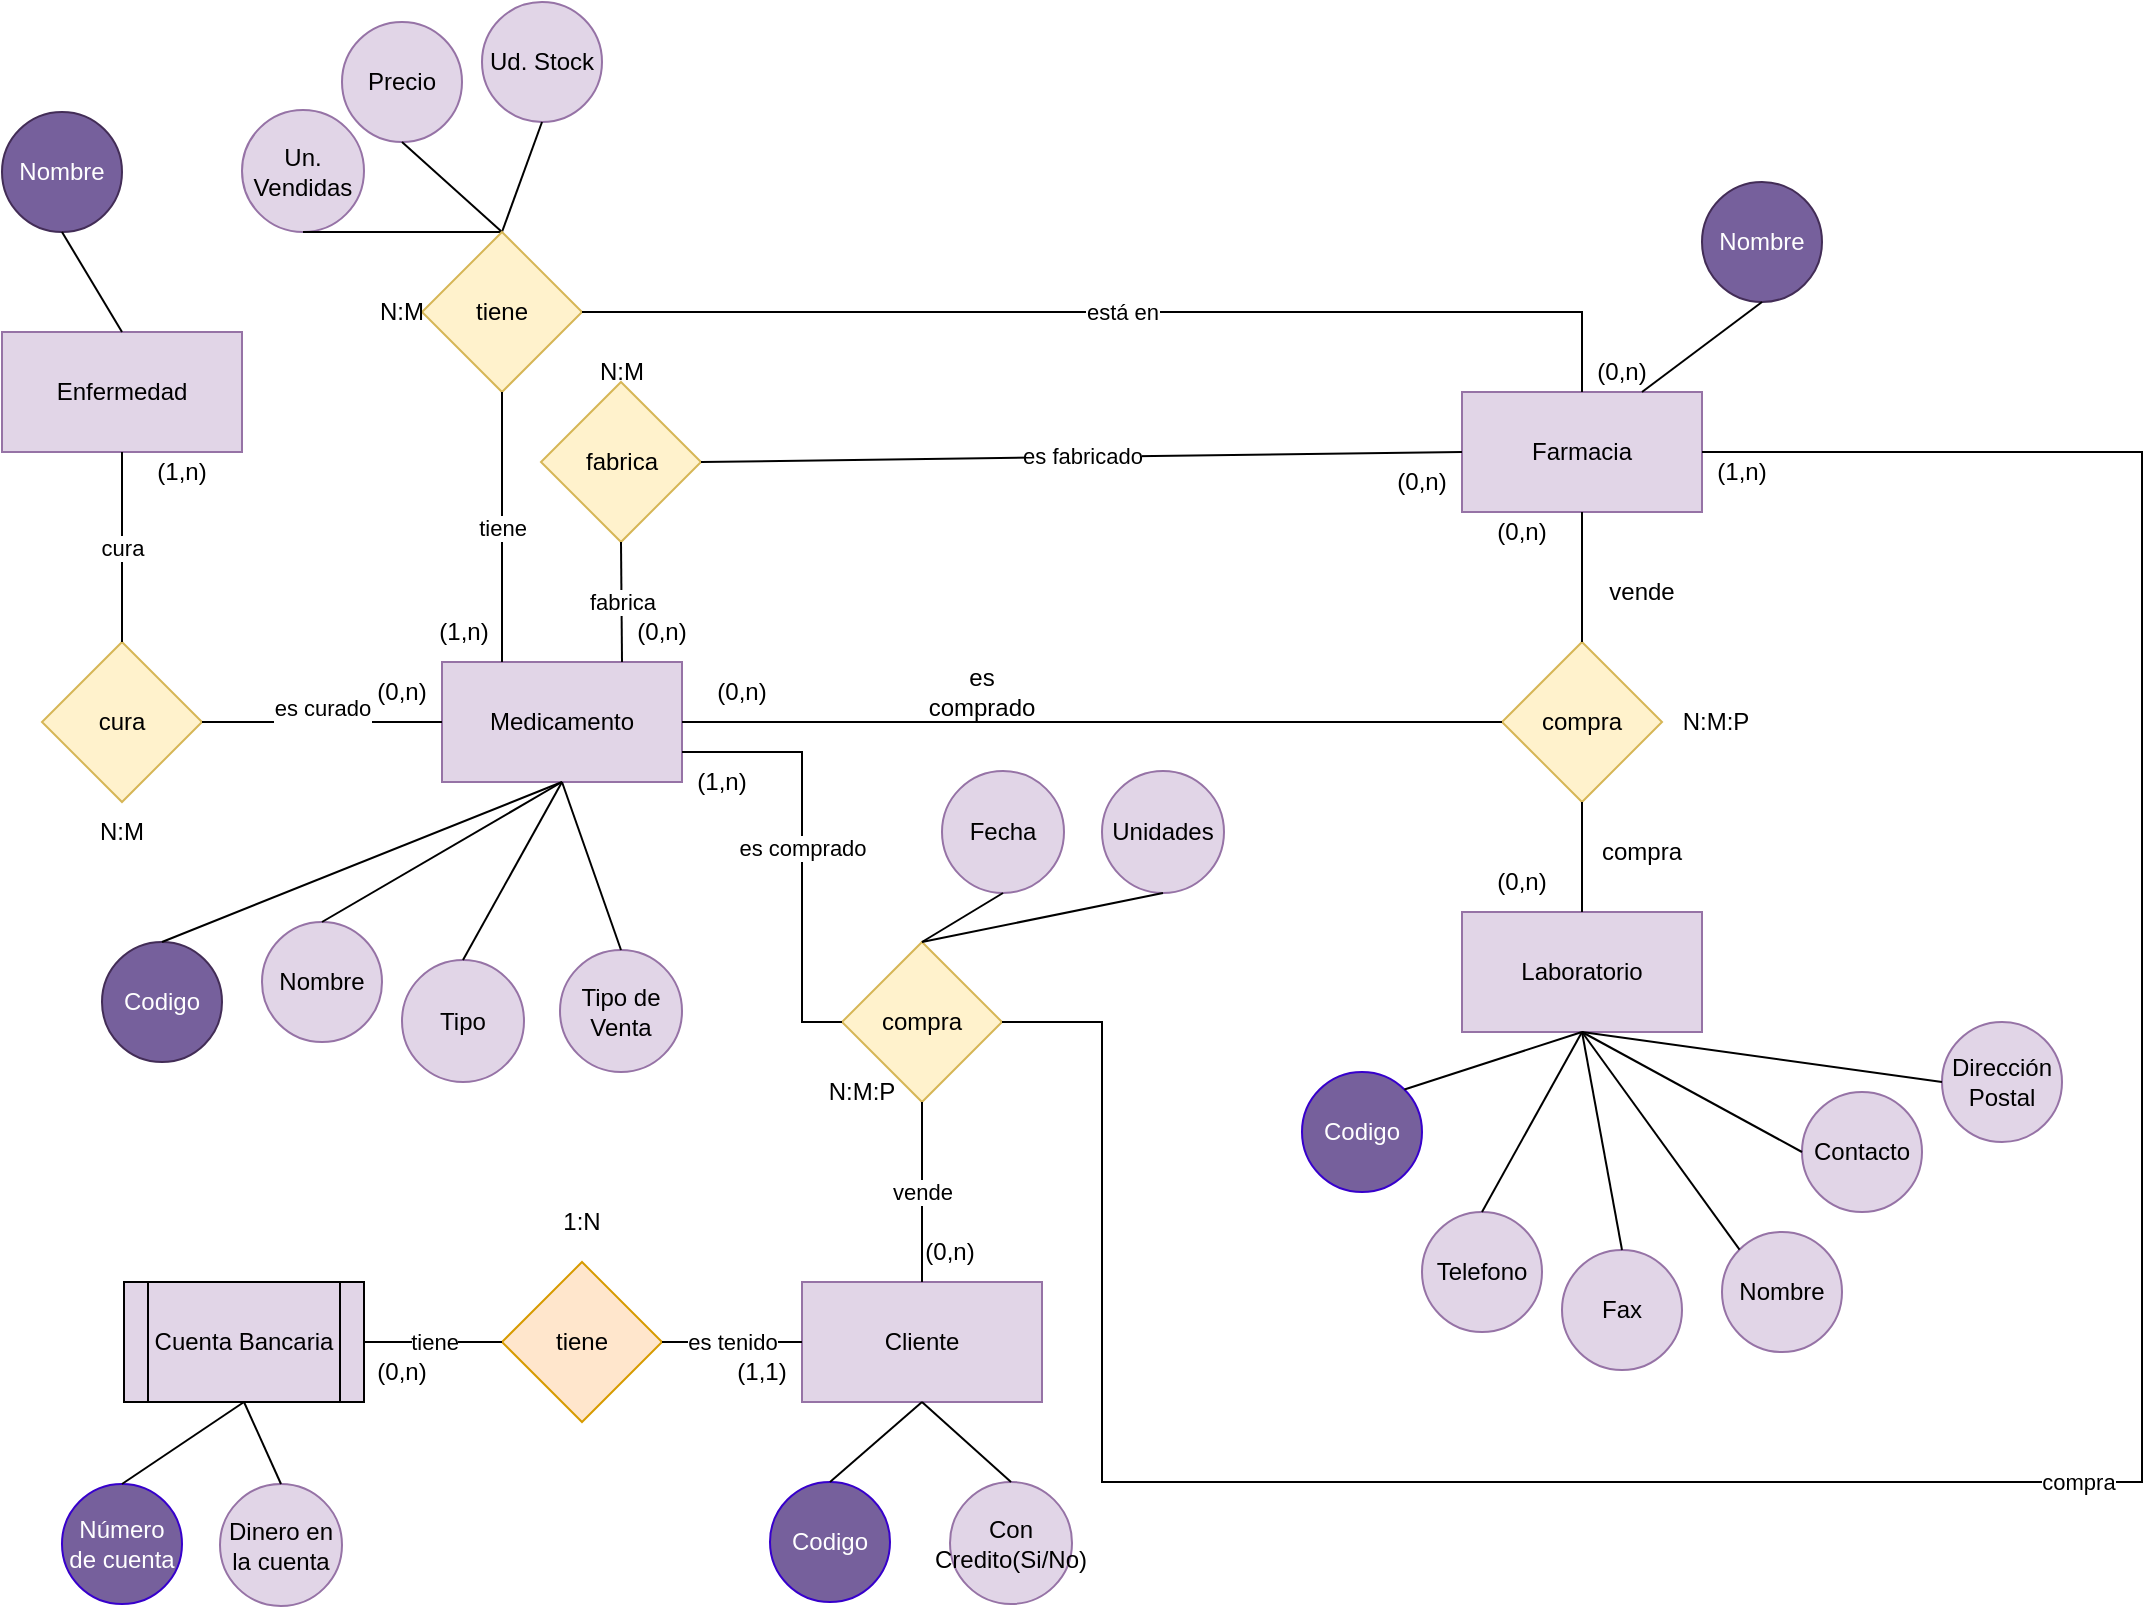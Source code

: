 <mxfile version="24.7.16">
  <diagram name="Página-1" id="PJ1ZKr2Hb8yGhE3uszC_">
    <mxGraphModel grid="1" page="1" gridSize="10" guides="1" tooltips="1" connect="1" arrows="1" fold="1" pageScale="1" pageWidth="827" pageHeight="1169" math="0" shadow="0">
      <root>
        <mxCell id="0" />
        <mxCell id="1" parent="0" />
        <mxCell id="C6MZclwZwIshW8--uffp-1" value="Codigo" style="ellipse;whiteSpace=wrap;html=1;aspect=fixed;fillColor=#76609C;strokeColor=#432D57;fontColor=#ffffff;" vertex="1" parent="1">
          <mxGeometry x="-10" y="790" width="60" height="60" as="geometry" />
        </mxCell>
        <mxCell id="C6MZclwZwIshW8--uffp-2" value="Medicamento" style="whiteSpace=wrap;html=1;fillColor=#e1d5e7;strokeColor=#9673a6;" vertex="1" parent="1">
          <mxGeometry x="160" y="650" width="120" height="60" as="geometry" />
        </mxCell>
        <mxCell id="C6MZclwZwIshW8--uffp-6" value="" style="endArrow=none;html=1;rounded=0;entryX=0.5;entryY=1;entryDx=0;entryDy=0;exitX=0.5;exitY=0;exitDx=0;exitDy=0;" edge="1" parent="1" source="C6MZclwZwIshW8--uffp-1" target="C6MZclwZwIshW8--uffp-2">
          <mxGeometry width="50" height="50" relative="1" as="geometry">
            <mxPoint x="390" y="-120" as="sourcePoint" />
            <mxPoint x="440" y="-170" as="targetPoint" />
          </mxGeometry>
        </mxCell>
        <mxCell id="C6MZclwZwIshW8--uffp-8" value="Nombre" style="ellipse;whiteSpace=wrap;html=1;aspect=fixed;fillColor=#e1d5e7;strokeColor=#9673a6;" vertex="1" parent="1">
          <mxGeometry x="70" y="780" width="60" height="60" as="geometry" />
        </mxCell>
        <mxCell id="C6MZclwZwIshW8--uffp-9" value="" style="endArrow=none;html=1;rounded=0;exitX=0.5;exitY=0;exitDx=0;exitDy=0;entryX=0.5;entryY=1;entryDx=0;entryDy=0;" edge="1" parent="1" source="C6MZclwZwIshW8--uffp-8" target="C6MZclwZwIshW8--uffp-2">
          <mxGeometry width="50" height="50" relative="1" as="geometry">
            <mxPoint x="210" y="-140" as="sourcePoint" />
            <mxPoint x="260" y="-190" as="targetPoint" />
          </mxGeometry>
        </mxCell>
        <mxCell id="C6MZclwZwIshW8--uffp-10" value="Tipo" style="ellipse;whiteSpace=wrap;html=1;aspect=fixed;shadow=0;fillColor=#e1d5e7;strokeColor=#9673a6;" vertex="1" parent="1">
          <mxGeometry x="140" y="799" width="61" height="61" as="geometry" />
        </mxCell>
        <mxCell id="C6MZclwZwIshW8--uffp-11" value="" style="endArrow=none;html=1;rounded=0;exitX=0.5;exitY=0;exitDx=0;exitDy=0;entryX=0.5;entryY=1;entryDx=0;entryDy=0;" edge="1" parent="1" source="C6MZclwZwIshW8--uffp-10" target="C6MZclwZwIshW8--uffp-2">
          <mxGeometry width="50" height="50" relative="1" as="geometry">
            <mxPoint x="210" y="-140" as="sourcePoint" />
            <mxPoint x="260" y="-190" as="targetPoint" />
          </mxGeometry>
        </mxCell>
        <mxCell id="C6MZclwZwIshW8--uffp-12" value="Ud. Stock" style="ellipse;whiteSpace=wrap;html=1;aspect=fixed;fillColor=#e1d5e7;strokeColor=#9673a6;" vertex="1" parent="1">
          <mxGeometry x="180" y="320" width="60" height="60" as="geometry" />
        </mxCell>
        <mxCell id="C6MZclwZwIshW8--uffp-13" value="Un. Vendidas" style="ellipse;whiteSpace=wrap;html=1;aspect=fixed;fillColor=#e1d5e7;strokeColor=#9673a6;" vertex="1" parent="1">
          <mxGeometry x="60" y="374" width="61" height="61" as="geometry" />
        </mxCell>
        <mxCell id="C6MZclwZwIshW8--uffp-14" value="" style="endArrow=none;html=1;rounded=0;exitX=0.5;exitY=1;exitDx=0;exitDy=0;entryX=0.5;entryY=0;entryDx=0;entryDy=0;" edge="1" parent="1" source="C6MZclwZwIshW8--uffp-12" target="C6MZclwZwIshW8--uffp-46">
          <mxGeometry width="50" height="50" relative="1" as="geometry">
            <mxPoint x="210" y="-130" as="sourcePoint" />
            <mxPoint x="240" y="-220" as="targetPoint" />
          </mxGeometry>
        </mxCell>
        <mxCell id="C6MZclwZwIshW8--uffp-15" value="" style="endArrow=none;html=1;rounded=0;exitX=0.5;exitY=1;exitDx=0;exitDy=0;entryX=0.5;entryY=0;entryDx=0;entryDy=0;" edge="1" parent="1" source="C6MZclwZwIshW8--uffp-13" target="C6MZclwZwIshW8--uffp-46">
          <mxGeometry width="50" height="50" relative="1" as="geometry">
            <mxPoint x="210" y="-130" as="sourcePoint" />
            <mxPoint x="260" y="-180" as="targetPoint" />
          </mxGeometry>
        </mxCell>
        <mxCell id="C6MZclwZwIshW8--uffp-16" value="Precio" style="ellipse;whiteSpace=wrap;html=1;aspect=fixed;fillColor=#e1d5e7;strokeColor=#9673a6;" vertex="1" parent="1">
          <mxGeometry x="110" y="330" width="60" height="60" as="geometry" />
        </mxCell>
        <mxCell id="C6MZclwZwIshW8--uffp-17" value="" style="endArrow=none;html=1;rounded=0;exitX=0.5;exitY=1;exitDx=0;exitDy=0;entryX=0.5;entryY=0;entryDx=0;entryDy=0;" edge="1" parent="1" source="C6MZclwZwIshW8--uffp-16" target="C6MZclwZwIshW8--uffp-46">
          <mxGeometry width="50" height="50" relative="1" as="geometry">
            <mxPoint x="360" y="-130" as="sourcePoint" />
            <mxPoint x="240" y="-220" as="targetPoint" />
          </mxGeometry>
        </mxCell>
        <mxCell id="C6MZclwZwIshW8--uffp-18" value="Tipo de Venta" style="ellipse;whiteSpace=wrap;html=1;aspect=fixed;fillColor=#e1d5e7;strokeColor=#9673a6;" vertex="1" parent="1">
          <mxGeometry x="219" y="794" width="61" height="61" as="geometry" />
        </mxCell>
        <mxCell id="C6MZclwZwIshW8--uffp-19" value="" style="endArrow=none;html=1;rounded=0;exitX=0.5;exitY=0;exitDx=0;exitDy=0;entryX=0.5;entryY=1;entryDx=0;entryDy=0;" edge="1" parent="1" source="C6MZclwZwIshW8--uffp-18" target="C6MZclwZwIshW8--uffp-2">
          <mxGeometry width="50" height="50" relative="1" as="geometry">
            <mxPoint x="440" y="790" as="sourcePoint" />
            <mxPoint x="490" y="740" as="targetPoint" />
          </mxGeometry>
        </mxCell>
        <mxCell id="C6MZclwZwIshW8--uffp-20" value="Farmacia" style="rounded=0;whiteSpace=wrap;html=1;fillColor=#e1d5e7;strokeColor=#9673a6;" vertex="1" parent="1">
          <mxGeometry x="670" y="515" width="120" height="60" as="geometry" />
        </mxCell>
        <mxCell id="C6MZclwZwIshW8--uffp-21" value="Laboratorio" style="rounded=0;whiteSpace=wrap;html=1;direction=west;fillColor=#e1d5e7;strokeColor=#9673a6;" vertex="1" parent="1">
          <mxGeometry x="670" y="775" width="120" height="60" as="geometry" />
        </mxCell>
        <mxCell id="C6MZclwZwIshW8--uffp-22" value="Fax" style="ellipse;whiteSpace=wrap;html=1;aspect=fixed;fillColor=#e1d5e7;strokeColor=#9673a6;" vertex="1" parent="1">
          <mxGeometry x="720" y="944" width="60" height="60" as="geometry" />
        </mxCell>
        <mxCell id="C6MZclwZwIshW8--uffp-23" value="Codigo" style="ellipse;whiteSpace=wrap;html=1;aspect=fixed;fillColor=#76609C;fontColor=#ffffff;strokeColor=#3700CC;" vertex="1" parent="1">
          <mxGeometry x="590" y="855" width="60" height="60" as="geometry" />
        </mxCell>
        <mxCell id="C6MZclwZwIshW8--uffp-24" value="Nombre" style="ellipse;whiteSpace=wrap;html=1;aspect=fixed;fillColor=#e1d5e7;strokeColor=#9673a6;" vertex="1" parent="1">
          <mxGeometry x="800" y="935" width="60" height="60" as="geometry" />
        </mxCell>
        <mxCell id="C6MZclwZwIshW8--uffp-25" value="Telefono" style="ellipse;whiteSpace=wrap;html=1;aspect=fixed;fillColor=#e1d5e7;strokeColor=#9673a6;" vertex="1" parent="1">
          <mxGeometry x="650" y="925" width="60" height="60" as="geometry" />
        </mxCell>
        <mxCell id="C6MZclwZwIshW8--uffp-26" value="Dirección Postal" style="ellipse;whiteSpace=wrap;html=1;aspect=fixed;fillColor=#e1d5e7;strokeColor=#9673a6;" vertex="1" parent="1">
          <mxGeometry x="910" y="830" width="60" height="60" as="geometry" />
        </mxCell>
        <mxCell id="C6MZclwZwIshW8--uffp-28" value="Contacto" style="ellipse;whiteSpace=wrap;html=1;aspect=fixed;fillColor=#e1d5e7;strokeColor=#9673a6;" vertex="1" parent="1">
          <mxGeometry x="840" y="865" width="60" height="60" as="geometry" />
        </mxCell>
        <mxCell id="C6MZclwZwIshW8--uffp-29" value="" style="endArrow=none;html=1;rounded=0;entryX=0.5;entryY=0;entryDx=0;entryDy=0;exitX=0;exitY=0.5;exitDx=0;exitDy=0;" edge="1" parent="1" source="C6MZclwZwIshW8--uffp-26" target="C6MZclwZwIshW8--uffp-21">
          <mxGeometry width="50" height="50" relative="1" as="geometry">
            <mxPoint x="670" y="795" as="sourcePoint" />
            <mxPoint x="720" y="745" as="targetPoint" />
          </mxGeometry>
        </mxCell>
        <mxCell id="C6MZclwZwIshW8--uffp-30" value="" style="endArrow=none;html=1;rounded=0;exitX=0;exitY=0.5;exitDx=0;exitDy=0;entryX=0.5;entryY=0;entryDx=0;entryDy=0;" edge="1" parent="1" source="C6MZclwZwIshW8--uffp-28" target="C6MZclwZwIshW8--uffp-21">
          <mxGeometry width="50" height="50" relative="1" as="geometry">
            <mxPoint x="670" y="795" as="sourcePoint" />
            <mxPoint x="720" y="745" as="targetPoint" />
          </mxGeometry>
        </mxCell>
        <mxCell id="C6MZclwZwIshW8--uffp-31" value="" style="endArrow=none;html=1;rounded=0;exitX=0;exitY=0;exitDx=0;exitDy=0;entryX=0.5;entryY=0;entryDx=0;entryDy=0;" edge="1" parent="1" source="C6MZclwZwIshW8--uffp-24" target="C6MZclwZwIshW8--uffp-21">
          <mxGeometry width="50" height="50" relative="1" as="geometry">
            <mxPoint x="670" y="795" as="sourcePoint" />
            <mxPoint x="720" y="745" as="targetPoint" />
          </mxGeometry>
        </mxCell>
        <mxCell id="C6MZclwZwIshW8--uffp-32" value="" style="endArrow=none;html=1;rounded=0;exitX=0.5;exitY=0;exitDx=0;exitDy=0;entryX=0.5;entryY=0;entryDx=0;entryDy=0;" edge="1" parent="1" source="C6MZclwZwIshW8--uffp-22" target="C6MZclwZwIshW8--uffp-21">
          <mxGeometry width="50" height="50" relative="1" as="geometry">
            <mxPoint x="670" y="795" as="sourcePoint" />
            <mxPoint x="720" y="745" as="targetPoint" />
          </mxGeometry>
        </mxCell>
        <mxCell id="C6MZclwZwIshW8--uffp-33" value="" style="endArrow=none;html=1;rounded=0;exitX=0.5;exitY=0;exitDx=0;exitDy=0;entryX=0.5;entryY=0;entryDx=0;entryDy=0;" edge="1" parent="1" source="C6MZclwZwIshW8--uffp-25" target="C6MZclwZwIshW8--uffp-21">
          <mxGeometry width="50" height="50" relative="1" as="geometry">
            <mxPoint x="670" y="795" as="sourcePoint" />
            <mxPoint x="760" y="835" as="targetPoint" />
          </mxGeometry>
        </mxCell>
        <mxCell id="C6MZclwZwIshW8--uffp-34" value="" style="endArrow=none;html=1;rounded=0;exitX=1;exitY=0;exitDx=0;exitDy=0;entryX=0.5;entryY=0;entryDx=0;entryDy=0;" edge="1" parent="1" source="C6MZclwZwIshW8--uffp-23" target="C6MZclwZwIshW8--uffp-21">
          <mxGeometry width="50" height="50" relative="1" as="geometry">
            <mxPoint x="670" y="795" as="sourcePoint" />
            <mxPoint x="720" y="745" as="targetPoint" />
          </mxGeometry>
        </mxCell>
        <mxCell id="C6MZclwZwIshW8--uffp-36" value="&lt;div&gt;Enfermedad&lt;/div&gt;" style="rounded=0;whiteSpace=wrap;html=1;fillColor=#e1d5e7;strokeColor=#9673a6;" vertex="1" parent="1">
          <mxGeometry x="-60" y="485" width="120" height="60" as="geometry" />
        </mxCell>
        <mxCell id="C6MZclwZwIshW8--uffp-38" value="cura" style="rhombus;whiteSpace=wrap;html=1;fillColor=#fff2cc;strokeColor=#d6b656;" vertex="1" parent="1">
          <mxGeometry x="-40" y="640" width="80" height="80" as="geometry" />
        </mxCell>
        <mxCell id="C6MZclwZwIshW8--uffp-39" value="&lt;div&gt;es curado&lt;/div&gt;&lt;div&gt;&lt;br&gt;&lt;/div&gt;" style="endArrow=none;html=1;rounded=0;exitX=0;exitY=0.5;exitDx=0;exitDy=0;entryX=1;entryY=0.5;entryDx=0;entryDy=0;" edge="1" parent="1" source="C6MZclwZwIshW8--uffp-2" target="C6MZclwZwIshW8--uffp-38">
          <mxGeometry width="50" height="50" relative="1" as="geometry">
            <mxPoint x="560" y="610" as="sourcePoint" />
            <mxPoint x="610" y="560" as="targetPoint" />
          </mxGeometry>
        </mxCell>
        <mxCell id="C6MZclwZwIshW8--uffp-40" value="cura" style="endArrow=none;html=1;rounded=0;exitX=0.5;exitY=0;exitDx=0;exitDy=0;entryX=0.5;entryY=1;entryDx=0;entryDy=0;" edge="1" parent="1" source="C6MZclwZwIshW8--uffp-38" target="C6MZclwZwIshW8--uffp-36">
          <mxGeometry width="50" height="50" relative="1" as="geometry">
            <mxPoint x="560" y="610" as="sourcePoint" />
            <mxPoint x="610" y="560" as="targetPoint" />
            <mxPoint as="offset" />
          </mxGeometry>
        </mxCell>
        <mxCell id="C6MZclwZwIshW8--uffp-41" value="(0,n)" style="text;html=1;align=center;verticalAlign=middle;whiteSpace=wrap;rounded=0;" vertex="1" parent="1">
          <mxGeometry x="110" y="650" width="60" height="30" as="geometry" />
        </mxCell>
        <mxCell id="C6MZclwZwIshW8--uffp-42" value="N:M" style="text;html=1;align=center;verticalAlign=middle;whiteSpace=wrap;rounded=0;" vertex="1" parent="1">
          <mxGeometry x="-30" y="720" width="60" height="30" as="geometry" />
        </mxCell>
        <mxCell id="C6MZclwZwIshW8--uffp-43" value="(1,n)" style="text;html=1;align=center;verticalAlign=middle;whiteSpace=wrap;rounded=0;" vertex="1" parent="1">
          <mxGeometry y="540" width="60" height="30" as="geometry" />
        </mxCell>
        <mxCell id="C6MZclwZwIshW8--uffp-45" value="compra" style="rhombus;whiteSpace=wrap;html=1;fillColor=#fff2cc;strokeColor=#d6b656;" vertex="1" parent="1">
          <mxGeometry x="690" y="640" width="80" height="80" as="geometry" />
        </mxCell>
        <mxCell id="C6MZclwZwIshW8--uffp-46" value="tiene" style="rhombus;whiteSpace=wrap;html=1;fillColor=#fff2cc;strokeColor=#d6b656;" vertex="1" parent="1">
          <mxGeometry x="150" y="435" width="80" height="80" as="geometry" />
        </mxCell>
        <mxCell id="C6MZclwZwIshW8--uffp-48" value="está en" style="endArrow=none;html=1;rounded=0;exitX=1;exitY=0.5;exitDx=0;exitDy=0;entryX=0.5;entryY=0;entryDx=0;entryDy=0;" edge="1" parent="1" source="C6MZclwZwIshW8--uffp-46" target="C6MZclwZwIshW8--uffp-20">
          <mxGeometry width="50" height="50" relative="1" as="geometry">
            <mxPoint x="580" y="690" as="sourcePoint" />
            <mxPoint x="630" y="640" as="targetPoint" />
            <Array as="points">
              <mxPoint x="730" y="475" />
            </Array>
          </mxGeometry>
        </mxCell>
        <mxCell id="C6MZclwZwIshW8--uffp-49" value="tiene" style="endArrow=none;html=1;rounded=0;exitX=0.25;exitY=0;exitDx=0;exitDy=0;entryX=0.5;entryY=1;entryDx=0;entryDy=0;" edge="1" parent="1" source="C6MZclwZwIshW8--uffp-2" target="C6MZclwZwIshW8--uffp-46">
          <mxGeometry width="50" height="50" relative="1" as="geometry">
            <mxPoint x="580" y="690" as="sourcePoint" />
            <mxPoint x="630" y="640" as="targetPoint" />
          </mxGeometry>
        </mxCell>
        <mxCell id="C6MZclwZwIshW8--uffp-51" value="(0,n)" style="text;html=1;align=center;verticalAlign=middle;whiteSpace=wrap;rounded=0;" vertex="1" parent="1">
          <mxGeometry x="720" y="490" width="60" height="30" as="geometry" />
        </mxCell>
        <mxCell id="C6MZclwZwIshW8--uffp-52" value="N:M" style="text;html=1;align=center;verticalAlign=middle;whiteSpace=wrap;rounded=0;" vertex="1" parent="1">
          <mxGeometry x="110" y="460" width="60" height="30" as="geometry" />
        </mxCell>
        <mxCell id="C6MZclwZwIshW8--uffp-53" value="(1,n)" style="text;html=1;align=center;verticalAlign=middle;whiteSpace=wrap;rounded=0;" vertex="1" parent="1">
          <mxGeometry x="141" y="620" width="60" height="30" as="geometry" />
        </mxCell>
        <mxCell id="C6MZclwZwIshW8--uffp-56" style="edgeStyle=orthogonalEdgeStyle;rounded=0;orthogonalLoop=1;jettySize=auto;html=1;exitX=0.5;exitY=1;exitDx=0;exitDy=0;" edge="1" parent="1" source="C6MZclwZwIshW8--uffp-52" target="C6MZclwZwIshW8--uffp-52">
          <mxGeometry relative="1" as="geometry" />
        </mxCell>
        <mxCell id="C6MZclwZwIshW8--uffp-57" value="fabrica" style="rhombus;whiteSpace=wrap;html=1;fillColor=#fff2cc;strokeColor=#d6b656;" vertex="1" parent="1">
          <mxGeometry x="209.5" y="510" width="80" height="80" as="geometry" />
        </mxCell>
        <mxCell id="C6MZclwZwIshW8--uffp-58" value="fabrica" style="endArrow=none;html=1;rounded=0;exitX=0.75;exitY=0;exitDx=0;exitDy=0;entryX=0.5;entryY=1;entryDx=0;entryDy=0;" edge="1" parent="1" source="C6MZclwZwIshW8--uffp-2" target="C6MZclwZwIshW8--uffp-57">
          <mxGeometry width="50" height="50" relative="1" as="geometry">
            <mxPoint x="580" y="690" as="sourcePoint" />
            <mxPoint x="630" y="640" as="targetPoint" />
          </mxGeometry>
        </mxCell>
        <mxCell id="C6MZclwZwIshW8--uffp-59" value="es fabricado" style="endArrow=none;html=1;rounded=0;exitX=1;exitY=0.5;exitDx=0;exitDy=0;entryX=0;entryY=0.5;entryDx=0;entryDy=0;" edge="1" parent="1" source="C6MZclwZwIshW8--uffp-57" target="C6MZclwZwIshW8--uffp-20">
          <mxGeometry width="50" height="50" relative="1" as="geometry">
            <mxPoint x="580" y="690" as="sourcePoint" />
            <mxPoint x="630" y="640" as="targetPoint" />
          </mxGeometry>
        </mxCell>
        <mxCell id="C6MZclwZwIshW8--uffp-60" value="N:M" style="text;html=1;align=center;verticalAlign=middle;whiteSpace=wrap;rounded=0;" vertex="1" parent="1">
          <mxGeometry x="220" y="490" width="60" height="30" as="geometry" />
        </mxCell>
        <mxCell id="C6MZclwZwIshW8--uffp-64" value="(0,n)" style="text;html=1;align=center;verticalAlign=middle;whiteSpace=wrap;rounded=0;" vertex="1" parent="1">
          <mxGeometry x="620" y="545" width="60" height="30" as="geometry" />
        </mxCell>
        <mxCell id="C6MZclwZwIshW8--uffp-65" value="(0,n)" style="text;html=1;align=center;verticalAlign=middle;whiteSpace=wrap;rounded=0;" vertex="1" parent="1">
          <mxGeometry x="240" y="620" width="60" height="30" as="geometry" />
        </mxCell>
        <mxCell id="C6MZclwZwIshW8--uffp-66" value="" style="endArrow=none;html=1;rounded=0;exitX=1;exitY=0.5;exitDx=0;exitDy=0;entryX=0;entryY=0.5;entryDx=0;entryDy=0;" edge="1" parent="1" source="C6MZclwZwIshW8--uffp-2" target="C6MZclwZwIshW8--uffp-45">
          <mxGeometry width="50" height="50" relative="1" as="geometry">
            <mxPoint x="580" y="660" as="sourcePoint" />
            <mxPoint x="630" y="610" as="targetPoint" />
          </mxGeometry>
        </mxCell>
        <mxCell id="C6MZclwZwIshW8--uffp-67" value="" style="endArrow=none;html=1;rounded=0;exitX=0.5;exitY=0;exitDx=0;exitDy=0;entryX=0.5;entryY=1;entryDx=0;entryDy=0;" edge="1" parent="1" source="C6MZclwZwIshW8--uffp-45" target="C6MZclwZwIshW8--uffp-20">
          <mxGeometry width="50" height="50" relative="1" as="geometry">
            <mxPoint x="580" y="660" as="sourcePoint" />
            <mxPoint x="630" y="610" as="targetPoint" />
          </mxGeometry>
        </mxCell>
        <mxCell id="C6MZclwZwIshW8--uffp-68" value="" style="endArrow=none;html=1;rounded=0;exitX=0.5;exitY=1;exitDx=0;exitDy=0;entryX=0.5;entryY=1;entryDx=0;entryDy=0;" edge="1" parent="1" source="C6MZclwZwIshW8--uffp-21" target="C6MZclwZwIshW8--uffp-45">
          <mxGeometry width="50" height="50" relative="1" as="geometry">
            <mxPoint x="580" y="630" as="sourcePoint" />
            <mxPoint x="630" y="580" as="targetPoint" />
          </mxGeometry>
        </mxCell>
        <mxCell id="C6MZclwZwIshW8--uffp-69" value="compra" style="text;html=1;align=center;verticalAlign=middle;whiteSpace=wrap;rounded=0;" vertex="1" parent="1">
          <mxGeometry x="730" y="730" width="60" height="30" as="geometry" />
        </mxCell>
        <mxCell id="C6MZclwZwIshW8--uffp-70" value="vende" style="text;html=1;align=center;verticalAlign=middle;whiteSpace=wrap;rounded=0;" vertex="1" parent="1">
          <mxGeometry x="730" y="600" width="60" height="30" as="geometry" />
        </mxCell>
        <mxCell id="C6MZclwZwIshW8--uffp-71" value="es comprado" style="text;html=1;align=center;verticalAlign=middle;whiteSpace=wrap;rounded=0;" vertex="1" parent="1">
          <mxGeometry x="400" y="650" width="60" height="30" as="geometry" />
        </mxCell>
        <mxCell id="C6MZclwZwIshW8--uffp-72" value="N:M:P" style="text;html=1;align=center;verticalAlign=middle;whiteSpace=wrap;rounded=0;" vertex="1" parent="1">
          <mxGeometry x="767" y="665" width="60" height="30" as="geometry" />
        </mxCell>
        <mxCell id="C6MZclwZwIshW8--uffp-74" value="Cliente" style="rounded=0;whiteSpace=wrap;html=1;fillColor=#E1D5E7;strokeColor=#9673A6;" vertex="1" parent="1">
          <mxGeometry x="340" y="960" width="120" height="60" as="geometry" />
        </mxCell>
        <mxCell id="C6MZclwZwIshW8--uffp-78" value="compra" style="rhombus;whiteSpace=wrap;html=1;fillColor=#fff2cc;strokeColor=#d6b656;" vertex="1" parent="1">
          <mxGeometry x="360" y="790" width="80" height="80" as="geometry" />
        </mxCell>
        <mxCell id="C6MZclwZwIshW8--uffp-79" value="es comprado" style="endArrow=none;html=1;rounded=0;exitX=1;exitY=0.75;exitDx=0;exitDy=0;entryX=0;entryY=0.5;entryDx=0;entryDy=0;" edge="1" parent="1" source="C6MZclwZwIshW8--uffp-2" target="C6MZclwZwIshW8--uffp-78">
          <mxGeometry width="50" height="50" relative="1" as="geometry">
            <mxPoint x="580" y="830" as="sourcePoint" />
            <mxPoint x="340" y="820" as="targetPoint" />
            <Array as="points">
              <mxPoint x="340" y="695" />
              <mxPoint x="340" y="830" />
            </Array>
          </mxGeometry>
        </mxCell>
        <mxCell id="C6MZclwZwIshW8--uffp-80" value="vende" style="endArrow=none;html=1;rounded=0;exitX=0.5;exitY=1;exitDx=0;exitDy=0;entryX=0.5;entryY=0;entryDx=0;entryDy=0;" edge="1" parent="1" source="C6MZclwZwIshW8--uffp-78" target="C6MZclwZwIshW8--uffp-74">
          <mxGeometry width="50" height="50" relative="1" as="geometry">
            <mxPoint x="580" y="830" as="sourcePoint" />
            <mxPoint x="630" y="780" as="targetPoint" />
          </mxGeometry>
        </mxCell>
        <mxCell id="C6MZclwZwIshW8--uffp-81" value="compra" style="endArrow=none;html=1;rounded=0;exitX=1;exitY=0.5;exitDx=0;exitDy=0;entryX=1;entryY=0.5;entryDx=0;entryDy=0;" edge="1" parent="1" source="C6MZclwZwIshW8--uffp-78" target="C6MZclwZwIshW8--uffp-20">
          <mxGeometry width="50" height="50" relative="1" as="geometry">
            <mxPoint x="580" y="830" as="sourcePoint" />
            <mxPoint x="630" y="780" as="targetPoint" />
            <Array as="points">
              <mxPoint x="490" y="830" />
              <mxPoint x="490" y="1060" />
              <mxPoint x="1010" y="1060" />
              <mxPoint x="1010" y="545" />
            </Array>
          </mxGeometry>
        </mxCell>
        <mxCell id="C6MZclwZwIshW8--uffp-82" value="Unidades" style="ellipse;whiteSpace=wrap;html=1;aspect=fixed;shadow=0;fillColor=#e1d5e7;strokeColor=#9673a6;" vertex="1" parent="1">
          <mxGeometry x="490" y="704.5" width="61" height="61" as="geometry" />
        </mxCell>
        <mxCell id="C6MZclwZwIshW8--uffp-83" value="Fecha" style="ellipse;whiteSpace=wrap;html=1;aspect=fixed;shadow=0;fillColor=#e1d5e7;strokeColor=#9673a6;" vertex="1" parent="1">
          <mxGeometry x="410" y="704.5" width="61" height="61" as="geometry" />
        </mxCell>
        <mxCell id="C6MZclwZwIshW8--uffp-84" value="" style="endArrow=none;html=1;rounded=0;exitX=0.5;exitY=0;exitDx=0;exitDy=0;entryX=0.5;entryY=1;entryDx=0;entryDy=0;" edge="1" parent="1" source="C6MZclwZwIshW8--uffp-78" target="C6MZclwZwIshW8--uffp-83">
          <mxGeometry width="50" height="50" relative="1" as="geometry">
            <mxPoint x="580" y="830" as="sourcePoint" />
            <mxPoint x="630" y="780" as="targetPoint" />
          </mxGeometry>
        </mxCell>
        <mxCell id="C6MZclwZwIshW8--uffp-85" value="" style="endArrow=none;html=1;rounded=0;entryX=0.5;entryY=1;entryDx=0;entryDy=0;exitX=0.5;exitY=0;exitDx=0;exitDy=0;" edge="1" parent="1" source="C6MZclwZwIshW8--uffp-78" target="C6MZclwZwIshW8--uffp-82">
          <mxGeometry width="50" height="50" relative="1" as="geometry">
            <mxPoint x="400" y="790" as="sourcePoint" />
            <mxPoint x="451" y="776" as="targetPoint" />
          </mxGeometry>
        </mxCell>
        <mxCell id="C6MZclwZwIshW8--uffp-87" value="Con Credito(Si/No)" style="ellipse;whiteSpace=wrap;html=1;aspect=fixed;shadow=0;fillColor=#e1d5e7;strokeColor=#9673a6;" vertex="1" parent="1">
          <mxGeometry x="414" y="1060" width="61" height="61" as="geometry" />
        </mxCell>
        <mxCell id="C6MZclwZwIshW8--uffp-92" value="" style="endArrow=none;html=1;rounded=0;entryX=0.5;entryY=1;entryDx=0;entryDy=0;exitX=0.5;exitY=0;exitDx=0;exitDy=0;" edge="1" parent="1" source="C6MZclwZwIshW8--uffp-87" target="C6MZclwZwIshW8--uffp-74">
          <mxGeometry width="50" height="50" relative="1" as="geometry">
            <mxPoint x="340" y="1071" as="sourcePoint" />
            <mxPoint x="410" y="1030" as="targetPoint" />
          </mxGeometry>
        </mxCell>
        <mxCell id="C6MZclwZwIshW8--uffp-93" value="Codigo" style="ellipse;whiteSpace=wrap;html=1;aspect=fixed;fillColor=#76609C;strokeColor=#3700CC;fontColor=#ffffff;" vertex="1" parent="1">
          <mxGeometry x="324" y="1060" width="60" height="60" as="geometry" />
        </mxCell>
        <mxCell id="C6MZclwZwIshW8--uffp-96" value="" style="endArrow=none;html=1;rounded=0;entryX=0.5;entryY=1;entryDx=0;entryDy=0;exitX=0.5;exitY=0;exitDx=0;exitDy=0;" edge="1" parent="1" source="C6MZclwZwIshW8--uffp-93" target="C6MZclwZwIshW8--uffp-74">
          <mxGeometry width="50" height="50" relative="1" as="geometry">
            <mxPoint x="380" y="1070" as="sourcePoint" />
            <mxPoint x="410" y="1030" as="targetPoint" />
          </mxGeometry>
        </mxCell>
        <mxCell id="C6MZclwZwIshW8--uffp-97" value="N:M:P" style="text;html=1;align=center;verticalAlign=middle;whiteSpace=wrap;rounded=0;" vertex="1" parent="1">
          <mxGeometry x="340" y="850" width="60" height="30" as="geometry" />
        </mxCell>
        <mxCell id="pn0MNRhcbDgNSIHe0qgf-2" value="(1,n)" style="text;html=1;align=center;verticalAlign=middle;whiteSpace=wrap;rounded=0;" vertex="1" parent="1">
          <mxGeometry x="270" y="695" width="60" height="30" as="geometry" />
        </mxCell>
        <mxCell id="pn0MNRhcbDgNSIHe0qgf-3" value="(0,n)" style="text;html=1;align=center;verticalAlign=middle;whiteSpace=wrap;rounded=0;" vertex="1" parent="1">
          <mxGeometry x="384" y="930" width="60" height="30" as="geometry" />
        </mxCell>
        <mxCell id="pn0MNRhcbDgNSIHe0qgf-4" value="(1,n)" style="text;html=1;align=center;verticalAlign=middle;whiteSpace=wrap;rounded=0;" vertex="1" parent="1">
          <mxGeometry x="780" y="540" width="60" height="30" as="geometry" />
        </mxCell>
        <mxCell id="pn0MNRhcbDgNSIHe0qgf-5" value="(0,n)" style="text;html=1;align=center;verticalAlign=middle;whiteSpace=wrap;rounded=0;" vertex="1" parent="1">
          <mxGeometry x="280" y="650" width="60" height="30" as="geometry" />
        </mxCell>
        <mxCell id="pn0MNRhcbDgNSIHe0qgf-6" value="(0,n)" style="text;html=1;align=center;verticalAlign=middle;whiteSpace=wrap;rounded=0;" vertex="1" parent="1">
          <mxGeometry x="670" y="745" width="60" height="30" as="geometry" />
        </mxCell>
        <mxCell id="pn0MNRhcbDgNSIHe0qgf-7" value="(0,n)" style="text;html=1;align=center;verticalAlign=middle;whiteSpace=wrap;rounded=0;" vertex="1" parent="1">
          <mxGeometry x="670" y="570" width="60" height="30" as="geometry" />
        </mxCell>
        <mxCell id="pn0MNRhcbDgNSIHe0qgf-8" value="Cuenta Bancaria" style="shape=process;whiteSpace=wrap;html=1;backgroundOutline=1;fillColor=#E1D5E7;" vertex="1" parent="1">
          <mxGeometry x="1" y="960" width="120" height="60" as="geometry" />
        </mxCell>
        <mxCell id="pn0MNRhcbDgNSIHe0qgf-9" value="tiene" style="rhombus;whiteSpace=wrap;html=1;fillColor=#ffe6cc;strokeColor=#d79b00;" vertex="1" parent="1">
          <mxGeometry x="190" y="950" width="80" height="80" as="geometry" />
        </mxCell>
        <mxCell id="pn0MNRhcbDgNSIHe0qgf-10" value="Número de cuenta" style="ellipse;whiteSpace=wrap;html=1;aspect=fixed;fillColor=#76609C;strokeColor=#3700CC;fontColor=#ffffff;" vertex="1" parent="1">
          <mxGeometry x="-30" y="1061" width="60" height="60" as="geometry" />
        </mxCell>
        <mxCell id="pn0MNRhcbDgNSIHe0qgf-11" value="&lt;div&gt;Dinero en la cuenta&lt;/div&gt;" style="ellipse;whiteSpace=wrap;html=1;aspect=fixed;shadow=0;fillColor=#e1d5e7;strokeColor=#9673a6;" vertex="1" parent="1">
          <mxGeometry x="49" y="1061" width="61" height="61" as="geometry" />
        </mxCell>
        <mxCell id="pn0MNRhcbDgNSIHe0qgf-12" value="tiene" style="endArrow=none;html=1;rounded=0;exitX=1;exitY=0.5;exitDx=0;exitDy=0;entryX=0;entryY=0.5;entryDx=0;entryDy=0;" edge="1" parent="1" source="pn0MNRhcbDgNSIHe0qgf-8" target="pn0MNRhcbDgNSIHe0qgf-9">
          <mxGeometry width="50" height="50" relative="1" as="geometry">
            <mxPoint x="310" y="1000" as="sourcePoint" />
            <mxPoint x="360" y="950" as="targetPoint" />
          </mxGeometry>
        </mxCell>
        <mxCell id="pn0MNRhcbDgNSIHe0qgf-13" value="es tenido" style="endArrow=none;html=1;rounded=0;exitX=1;exitY=0.5;exitDx=0;exitDy=0;entryX=0;entryY=0.5;entryDx=0;entryDy=0;" edge="1" parent="1" source="pn0MNRhcbDgNSIHe0qgf-9" target="C6MZclwZwIshW8--uffp-74">
          <mxGeometry width="50" height="50" relative="1" as="geometry">
            <mxPoint x="310" y="1000" as="sourcePoint" />
            <mxPoint x="360" y="950" as="targetPoint" />
          </mxGeometry>
        </mxCell>
        <mxCell id="pn0MNRhcbDgNSIHe0qgf-14" value="" style="endArrow=none;html=1;rounded=0;exitX=0.5;exitY=0;exitDx=0;exitDy=0;entryX=0.5;entryY=1;entryDx=0;entryDy=0;" edge="1" parent="1" source="pn0MNRhcbDgNSIHe0qgf-11" target="pn0MNRhcbDgNSIHe0qgf-8">
          <mxGeometry width="50" height="50" relative="1" as="geometry">
            <mxPoint x="310" y="1000" as="sourcePoint" />
            <mxPoint x="360" y="950" as="targetPoint" />
          </mxGeometry>
        </mxCell>
        <mxCell id="pn0MNRhcbDgNSIHe0qgf-15" value="" style="endArrow=none;html=1;rounded=0;exitX=0.5;exitY=0;exitDx=0;exitDy=0;entryX=0.5;entryY=1;entryDx=0;entryDy=0;" edge="1" parent="1" source="pn0MNRhcbDgNSIHe0qgf-10" target="pn0MNRhcbDgNSIHe0qgf-8">
          <mxGeometry width="50" height="50" relative="1" as="geometry">
            <mxPoint x="310" y="1000" as="sourcePoint" />
            <mxPoint x="360" y="950" as="targetPoint" />
          </mxGeometry>
        </mxCell>
        <mxCell id="pn0MNRhcbDgNSIHe0qgf-17" value="(1,1)" style="text;html=1;align=center;verticalAlign=middle;whiteSpace=wrap;rounded=0;" vertex="1" parent="1">
          <mxGeometry x="289.5" y="990" width="60" height="30" as="geometry" />
        </mxCell>
        <mxCell id="pn0MNRhcbDgNSIHe0qgf-18" value="(0,n)" style="text;html=1;align=center;verticalAlign=middle;whiteSpace=wrap;rounded=0;" vertex="1" parent="1">
          <mxGeometry x="110" y="990" width="60" height="30" as="geometry" />
        </mxCell>
        <mxCell id="pn0MNRhcbDgNSIHe0qgf-19" value="1:N" style="text;html=1;align=center;verticalAlign=middle;whiteSpace=wrap;rounded=0;" vertex="1" parent="1">
          <mxGeometry x="200" y="915" width="60" height="30" as="geometry" />
        </mxCell>
        <mxCell id="pn0MNRhcbDgNSIHe0qgf-23" value="Nombre" style="ellipse;whiteSpace=wrap;html=1;aspect=fixed;fillColor=#76609C;strokeColor=#432D57;fontColor=#ffffff;" vertex="1" parent="1">
          <mxGeometry x="-60" y="375" width="60" height="60" as="geometry" />
        </mxCell>
        <mxCell id="pn0MNRhcbDgNSIHe0qgf-24" value="" style="endArrow=none;html=1;rounded=0;entryX=0.5;entryY=0;entryDx=0;entryDy=0;exitX=0.5;exitY=1;exitDx=0;exitDy=0;" edge="1" parent="1" source="pn0MNRhcbDgNSIHe0qgf-23" target="C6MZclwZwIshW8--uffp-36">
          <mxGeometry width="50" height="50" relative="1" as="geometry">
            <mxPoint x="70" y="-530" as="sourcePoint" />
            <mxPoint x="-100" y="300" as="targetPoint" />
          </mxGeometry>
        </mxCell>
        <mxCell id="2nwMvfMTg9_f8jo8CDSc-1" value="Nombre" style="ellipse;whiteSpace=wrap;html=1;aspect=fixed;fillColor=#76609C;strokeColor=#432D57;fontColor=#ffffff;" vertex="1" parent="1">
          <mxGeometry x="790" y="410" width="60" height="60" as="geometry" />
        </mxCell>
        <mxCell id="2nwMvfMTg9_f8jo8CDSc-2" value="" style="endArrow=none;html=1;rounded=0;exitX=0.75;exitY=0;exitDx=0;exitDy=0;entryX=0.5;entryY=1;entryDx=0;entryDy=0;" edge="1" parent="1" source="C6MZclwZwIshW8--uffp-20" target="2nwMvfMTg9_f8jo8CDSc-1">
          <mxGeometry width="50" height="50" relative="1" as="geometry">
            <mxPoint x="530" y="490" as="sourcePoint" />
            <mxPoint x="580" y="440" as="targetPoint" />
          </mxGeometry>
        </mxCell>
      </root>
    </mxGraphModel>
  </diagram>
</mxfile>
